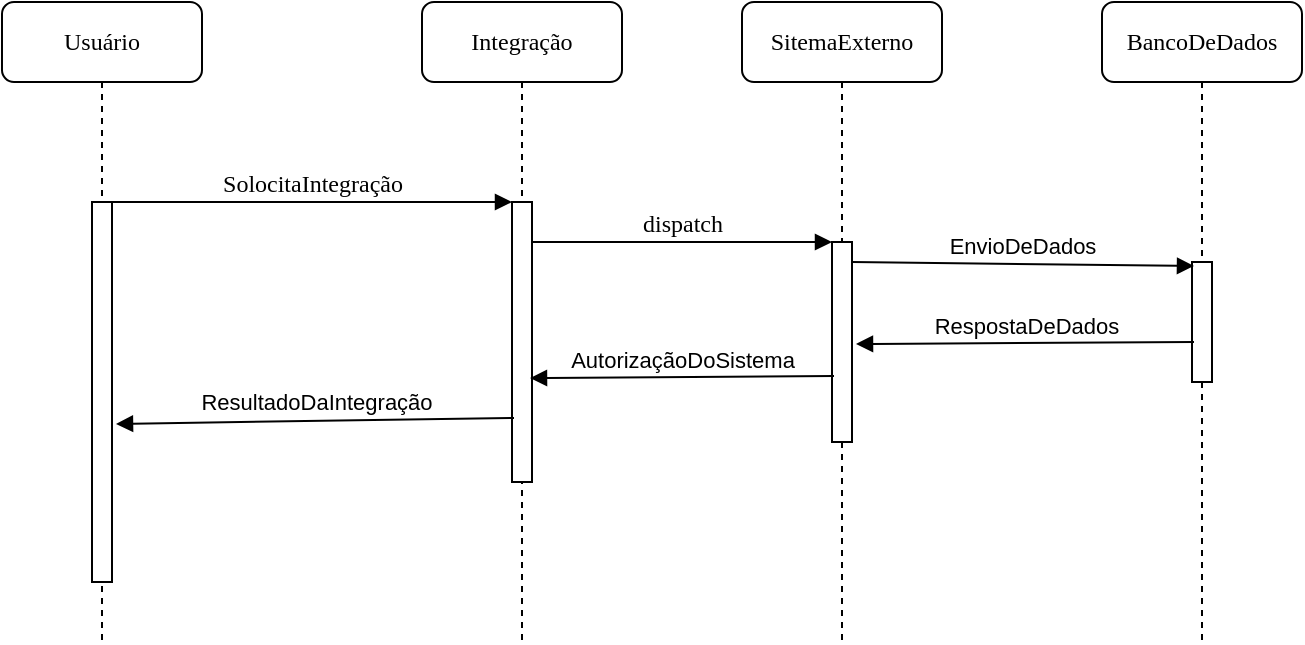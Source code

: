 <mxfile version="22.0.4" type="github">
  <diagram name="Page-1" id="13e1069c-82ec-6db2-03f1-153e76fe0fe0">
    <mxGraphModel dx="1112" dy="439" grid="1" gridSize="10" guides="1" tooltips="1" connect="1" arrows="1" fold="1" page="1" pageScale="1" pageWidth="1100" pageHeight="850" background="none" math="0" shadow="0">
      <root>
        <mxCell id="0" />
        <mxCell id="1" parent="0" />
        <mxCell id="7baba1c4bc27f4b0-2" value="Integração" style="shape=umlLifeline;perimeter=lifelinePerimeter;whiteSpace=wrap;html=1;container=1;collapsible=0;recursiveResize=0;outlineConnect=0;rounded=1;shadow=0;comic=0;labelBackgroundColor=none;strokeWidth=1;fontFamily=Verdana;fontSize=12;align=center;" parent="1" vertex="1">
          <mxGeometry x="240" y="80" width="100" height="320" as="geometry" />
        </mxCell>
        <mxCell id="7baba1c4bc27f4b0-10" value="" style="html=1;points=[];perimeter=orthogonalPerimeter;rounded=0;shadow=0;comic=0;labelBackgroundColor=none;strokeWidth=1;fontFamily=Verdana;fontSize=12;align=center;" parent="7baba1c4bc27f4b0-2" vertex="1">
          <mxGeometry x="45" y="100" width="10" height="140" as="geometry" />
        </mxCell>
        <mxCell id="7baba1c4bc27f4b0-3" value="SitemaExterno" style="shape=umlLifeline;perimeter=lifelinePerimeter;whiteSpace=wrap;html=1;container=1;collapsible=0;recursiveResize=0;outlineConnect=0;rounded=1;shadow=0;comic=0;labelBackgroundColor=none;strokeWidth=1;fontFamily=Verdana;fontSize=12;align=center;" parent="1" vertex="1">
          <mxGeometry x="400" y="80" width="100" height="320" as="geometry" />
        </mxCell>
        <mxCell id="7baba1c4bc27f4b0-13" value="" style="html=1;points=[];perimeter=orthogonalPerimeter;rounded=0;shadow=0;comic=0;labelBackgroundColor=none;strokeWidth=1;fontFamily=Verdana;fontSize=12;align=center;" parent="7baba1c4bc27f4b0-3" vertex="1">
          <mxGeometry x="45" y="120" width="10" height="100" as="geometry" />
        </mxCell>
        <mxCell id="7baba1c4bc27f4b0-5" value="BancoDeDados" style="shape=umlLifeline;perimeter=lifelinePerimeter;whiteSpace=wrap;html=1;container=1;collapsible=0;recursiveResize=0;outlineConnect=0;rounded=1;shadow=0;comic=0;labelBackgroundColor=none;strokeWidth=1;fontFamily=Verdana;fontSize=12;align=center;" parent="1" vertex="1">
          <mxGeometry x="580" y="80" width="100" height="320" as="geometry" />
        </mxCell>
        <mxCell id="7baba1c4bc27f4b0-19" value="" style="html=1;points=[];perimeter=orthogonalPerimeter;rounded=0;shadow=0;comic=0;labelBackgroundColor=none;strokeWidth=1;fontFamily=Verdana;fontSize=12;align=center;" parent="7baba1c4bc27f4b0-5" vertex="1">
          <mxGeometry x="45" y="130" width="10" height="60" as="geometry" />
        </mxCell>
        <mxCell id="7baba1c4bc27f4b0-8" value="Usuário" style="shape=umlLifeline;perimeter=lifelinePerimeter;whiteSpace=wrap;html=1;container=1;collapsible=0;recursiveResize=0;outlineConnect=0;rounded=1;shadow=0;comic=0;labelBackgroundColor=none;strokeWidth=1;fontFamily=Verdana;fontSize=12;align=center;" parent="1" vertex="1">
          <mxGeometry x="30" y="80" width="100" height="320" as="geometry" />
        </mxCell>
        <mxCell id="7baba1c4bc27f4b0-9" value="" style="html=1;points=[];perimeter=orthogonalPerimeter;rounded=0;shadow=0;comic=0;labelBackgroundColor=none;strokeWidth=1;fontFamily=Verdana;fontSize=12;align=center;" parent="7baba1c4bc27f4b0-8" vertex="1">
          <mxGeometry x="45" y="100" width="10" height="190" as="geometry" />
        </mxCell>
        <mxCell id="7baba1c4bc27f4b0-11" value="SolocitaIntegração" style="html=1;verticalAlign=bottom;endArrow=block;entryX=0;entryY=0;labelBackgroundColor=none;fontFamily=Verdana;fontSize=12;edgeStyle=elbowEdgeStyle;elbow=vertical;" parent="1" source="7baba1c4bc27f4b0-9" target="7baba1c4bc27f4b0-10" edge="1">
          <mxGeometry relative="1" as="geometry">
            <mxPoint x="220" y="190" as="sourcePoint" />
          </mxGeometry>
        </mxCell>
        <mxCell id="7baba1c4bc27f4b0-14" value="dispatch" style="html=1;verticalAlign=bottom;endArrow=block;entryX=0;entryY=0;labelBackgroundColor=none;fontFamily=Verdana;fontSize=12;edgeStyle=elbowEdgeStyle;elbow=vertical;" parent="1" source="7baba1c4bc27f4b0-10" target="7baba1c4bc27f4b0-13" edge="1">
          <mxGeometry relative="1" as="geometry">
            <mxPoint x="370" y="200" as="sourcePoint" />
          </mxGeometry>
        </mxCell>
        <mxCell id="uUeavUtZIPBxARPX7po4-1" value="EnvioDeDados" style="html=1;verticalAlign=bottom;endArrow=block;curved=0;rounded=0;exitX=1;exitY=0.1;exitDx=0;exitDy=0;exitPerimeter=0;entryX=0.1;entryY=0.033;entryDx=0;entryDy=0;entryPerimeter=0;" edge="1" parent="1" source="7baba1c4bc27f4b0-13" target="7baba1c4bc27f4b0-19">
          <mxGeometry width="80" relative="1" as="geometry">
            <mxPoint x="490" y="220" as="sourcePoint" />
            <mxPoint x="580" y="220" as="targetPoint" />
          </mxGeometry>
        </mxCell>
        <mxCell id="uUeavUtZIPBxARPX7po4-3" value="RespostaDeDados" style="html=1;verticalAlign=bottom;endArrow=block;curved=0;rounded=0;exitX=0.1;exitY=0.667;exitDx=0;exitDy=0;exitPerimeter=0;entryX=1.2;entryY=0.51;entryDx=0;entryDy=0;entryPerimeter=0;" edge="1" parent="1" source="7baba1c4bc27f4b0-19" target="7baba1c4bc27f4b0-13">
          <mxGeometry width="80" relative="1" as="geometry">
            <mxPoint x="350" y="260" as="sourcePoint" />
            <mxPoint x="510" y="250" as="targetPoint" />
          </mxGeometry>
        </mxCell>
        <mxCell id="uUeavUtZIPBxARPX7po4-4" value="AutorizaçãoDoSistema" style="html=1;verticalAlign=bottom;endArrow=block;curved=0;rounded=0;exitX=0.1;exitY=0.67;exitDx=0;exitDy=0;exitPerimeter=0;entryX=0.9;entryY=0.629;entryDx=0;entryDy=0;entryPerimeter=0;" edge="1" parent="1" source="7baba1c4bc27f4b0-13" target="7baba1c4bc27f4b0-10">
          <mxGeometry width="80" relative="1" as="geometry">
            <mxPoint x="350" y="270" as="sourcePoint" />
            <mxPoint x="320" y="270" as="targetPoint" />
          </mxGeometry>
        </mxCell>
        <mxCell id="uUeavUtZIPBxARPX7po4-14" value="ResultadoDaIntegração" style="html=1;verticalAlign=bottom;endArrow=block;curved=0;rounded=0;entryX=1.2;entryY=0.584;entryDx=0;entryDy=0;entryPerimeter=0;exitX=0.1;exitY=0.771;exitDx=0;exitDy=0;exitPerimeter=0;" edge="1" parent="1" source="7baba1c4bc27f4b0-10" target="7baba1c4bc27f4b0-9">
          <mxGeometry width="80" relative="1" as="geometry">
            <mxPoint x="230" y="291" as="sourcePoint" />
            <mxPoint x="380" y="290" as="targetPoint" />
          </mxGeometry>
        </mxCell>
      </root>
    </mxGraphModel>
  </diagram>
</mxfile>
